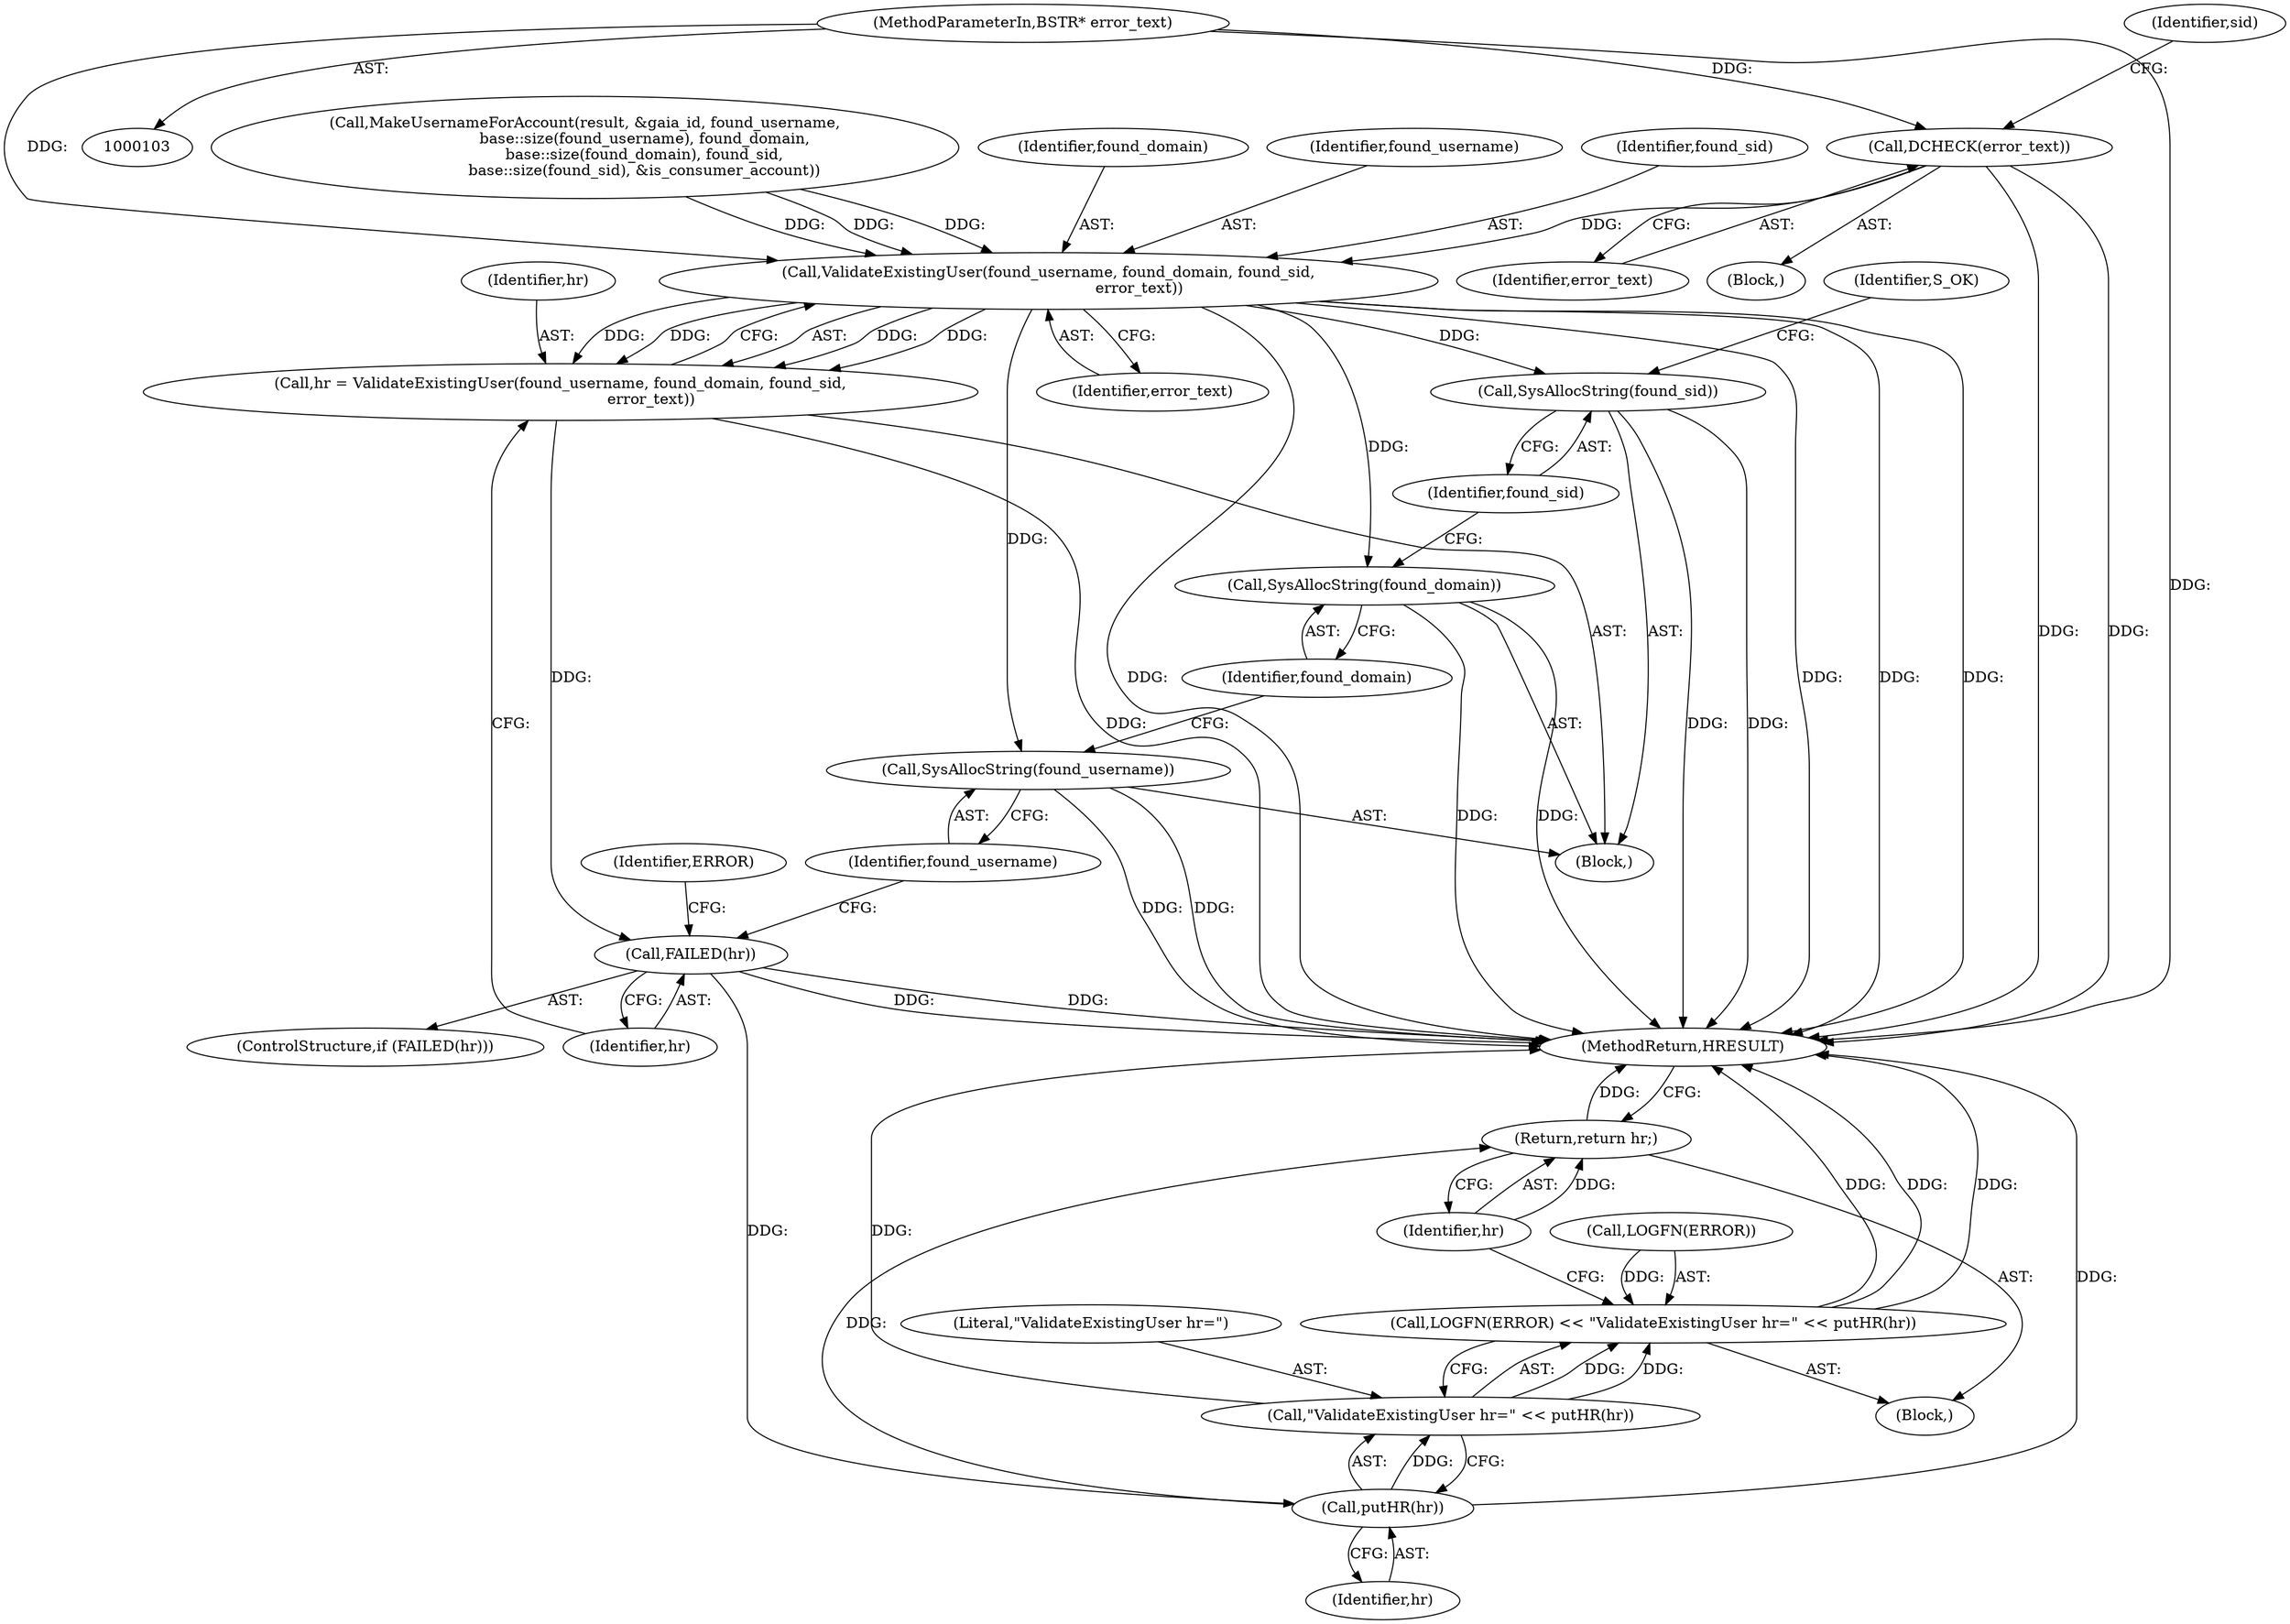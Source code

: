 digraph "0_Chrome_2440e872debd68ae7c2a8bf9ddb34df2cce378cd_0@pointer" {
"1000118" [label="(Call,DCHECK(error_text))"];
"1000108" [label="(MethodParameterIn,BSTR* error_text)"];
"1000196" [label="(Call,ValidateExistingUser(found_username, found_domain, found_sid,\n                                      error_text))"];
"1000194" [label="(Call,hr = ValidateExistingUser(found_username, found_domain, found_sid,\n                                      error_text))"];
"1000202" [label="(Call,FAILED(hr))"];
"1000210" [label="(Call,putHR(hr))"];
"1000208" [label="(Call,\"ValidateExistingUser hr=\" << putHR(hr))"];
"1000205" [label="(Call,LOGFN(ERROR) << \"ValidateExistingUser hr=\" << putHR(hr))"];
"1000212" [label="(Return,return hr;)"];
"1000214" [label="(Call,SysAllocString(found_username))"];
"1000216" [label="(Call,SysAllocString(found_domain))"];
"1000218" [label="(Call,SysAllocString(found_sid))"];
"1000217" [label="(Identifier,found_domain)"];
"1000119" [label="(Identifier,error_text)"];
"1000219" [label="(Identifier,found_sid)"];
"1000198" [label="(Identifier,found_domain)"];
"1000197" [label="(Identifier,found_username)"];
"1000215" [label="(Identifier,found_username)"];
"1000201" [label="(ControlStructure,if (FAILED(hr)))"];
"1000213" [label="(Identifier,hr)"];
"1000194" [label="(Call,hr = ValidateExistingUser(found_username, found_domain, found_sid,\n                                      error_text))"];
"1000108" [label="(MethodParameterIn,BSTR* error_text)"];
"1000199" [label="(Identifier,found_sid)"];
"1000204" [label="(Block,)"];
"1000214" [label="(Call,SysAllocString(found_username))"];
"1000203" [label="(Identifier,hr)"];
"1000216" [label="(Call,SysAllocString(found_domain))"];
"1000109" [label="(Block,)"];
"1000192" [label="(Block,)"];
"1000211" [label="(Identifier,hr)"];
"1000209" [label="(Literal,\"ValidateExistingUser hr=\")"];
"1000140" [label="(Call,MakeUsernameForAccount(result, &gaia_id, found_username,\n                         base::size(found_username), found_domain,\n                         base::size(found_domain), found_sid,\n                         base::size(found_sid), &is_consumer_account))"];
"1000200" [label="(Identifier,error_text)"];
"1000205" [label="(Call,LOGFN(ERROR) << \"ValidateExistingUser hr=\" << putHR(hr))"];
"1000196" [label="(Call,ValidateExistingUser(found_username, found_domain, found_sid,\n                                      error_text))"];
"1000206" [label="(Call,LOGFN(ERROR))"];
"1000210" [label="(Call,putHR(hr))"];
"1000121" [label="(Identifier,sid)"];
"1000307" [label="(MethodReturn,HRESULT)"];
"1000195" [label="(Identifier,hr)"];
"1000208" [label="(Call,\"ValidateExistingUser hr=\" << putHR(hr))"];
"1000218" [label="(Call,SysAllocString(found_sid))"];
"1000212" [label="(Return,return hr;)"];
"1000221" [label="(Identifier,S_OK)"];
"1000207" [label="(Identifier,ERROR)"];
"1000118" [label="(Call,DCHECK(error_text))"];
"1000202" [label="(Call,FAILED(hr))"];
"1000118" -> "1000109"  [label="AST: "];
"1000118" -> "1000119"  [label="CFG: "];
"1000119" -> "1000118"  [label="AST: "];
"1000121" -> "1000118"  [label="CFG: "];
"1000118" -> "1000307"  [label="DDG: "];
"1000118" -> "1000307"  [label="DDG: "];
"1000108" -> "1000118"  [label="DDG: "];
"1000118" -> "1000196"  [label="DDG: "];
"1000108" -> "1000103"  [label="AST: "];
"1000108" -> "1000307"  [label="DDG: "];
"1000108" -> "1000196"  [label="DDG: "];
"1000196" -> "1000194"  [label="AST: "];
"1000196" -> "1000200"  [label="CFG: "];
"1000197" -> "1000196"  [label="AST: "];
"1000198" -> "1000196"  [label="AST: "];
"1000199" -> "1000196"  [label="AST: "];
"1000200" -> "1000196"  [label="AST: "];
"1000194" -> "1000196"  [label="CFG: "];
"1000196" -> "1000307"  [label="DDG: "];
"1000196" -> "1000307"  [label="DDG: "];
"1000196" -> "1000307"  [label="DDG: "];
"1000196" -> "1000307"  [label="DDG: "];
"1000196" -> "1000194"  [label="DDG: "];
"1000196" -> "1000194"  [label="DDG: "];
"1000196" -> "1000194"  [label="DDG: "];
"1000196" -> "1000194"  [label="DDG: "];
"1000140" -> "1000196"  [label="DDG: "];
"1000140" -> "1000196"  [label="DDG: "];
"1000140" -> "1000196"  [label="DDG: "];
"1000196" -> "1000214"  [label="DDG: "];
"1000196" -> "1000216"  [label="DDG: "];
"1000196" -> "1000218"  [label="DDG: "];
"1000194" -> "1000192"  [label="AST: "];
"1000195" -> "1000194"  [label="AST: "];
"1000203" -> "1000194"  [label="CFG: "];
"1000194" -> "1000307"  [label="DDG: "];
"1000194" -> "1000202"  [label="DDG: "];
"1000202" -> "1000201"  [label="AST: "];
"1000202" -> "1000203"  [label="CFG: "];
"1000203" -> "1000202"  [label="AST: "];
"1000207" -> "1000202"  [label="CFG: "];
"1000215" -> "1000202"  [label="CFG: "];
"1000202" -> "1000307"  [label="DDG: "];
"1000202" -> "1000307"  [label="DDG: "];
"1000202" -> "1000210"  [label="DDG: "];
"1000210" -> "1000208"  [label="AST: "];
"1000210" -> "1000211"  [label="CFG: "];
"1000211" -> "1000210"  [label="AST: "];
"1000208" -> "1000210"  [label="CFG: "];
"1000210" -> "1000307"  [label="DDG: "];
"1000210" -> "1000208"  [label="DDG: "];
"1000210" -> "1000212"  [label="DDG: "];
"1000208" -> "1000205"  [label="AST: "];
"1000209" -> "1000208"  [label="AST: "];
"1000205" -> "1000208"  [label="CFG: "];
"1000208" -> "1000307"  [label="DDG: "];
"1000208" -> "1000205"  [label="DDG: "];
"1000208" -> "1000205"  [label="DDG: "];
"1000205" -> "1000204"  [label="AST: "];
"1000206" -> "1000205"  [label="AST: "];
"1000213" -> "1000205"  [label="CFG: "];
"1000205" -> "1000307"  [label="DDG: "];
"1000205" -> "1000307"  [label="DDG: "];
"1000205" -> "1000307"  [label="DDG: "];
"1000206" -> "1000205"  [label="DDG: "];
"1000212" -> "1000204"  [label="AST: "];
"1000212" -> "1000213"  [label="CFG: "];
"1000213" -> "1000212"  [label="AST: "];
"1000307" -> "1000212"  [label="CFG: "];
"1000212" -> "1000307"  [label="DDG: "];
"1000213" -> "1000212"  [label="DDG: "];
"1000214" -> "1000192"  [label="AST: "];
"1000214" -> "1000215"  [label="CFG: "];
"1000215" -> "1000214"  [label="AST: "];
"1000217" -> "1000214"  [label="CFG: "];
"1000214" -> "1000307"  [label="DDG: "];
"1000214" -> "1000307"  [label="DDG: "];
"1000216" -> "1000192"  [label="AST: "];
"1000216" -> "1000217"  [label="CFG: "];
"1000217" -> "1000216"  [label="AST: "];
"1000219" -> "1000216"  [label="CFG: "];
"1000216" -> "1000307"  [label="DDG: "];
"1000216" -> "1000307"  [label="DDG: "];
"1000218" -> "1000192"  [label="AST: "];
"1000218" -> "1000219"  [label="CFG: "];
"1000219" -> "1000218"  [label="AST: "];
"1000221" -> "1000218"  [label="CFG: "];
"1000218" -> "1000307"  [label="DDG: "];
"1000218" -> "1000307"  [label="DDG: "];
}
